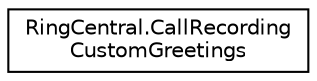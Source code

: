 digraph "Graphical Class Hierarchy"
{
 // LATEX_PDF_SIZE
  edge [fontname="Helvetica",fontsize="10",labelfontname="Helvetica",labelfontsize="10"];
  node [fontname="Helvetica",fontsize="10",shape=record];
  rankdir="LR";
  Node0 [label="RingCentral.CallRecording\lCustomGreetings",height=0.2,width=0.4,color="black", fillcolor="white", style="filled",URL="$classRingCentral_1_1CallRecordingCustomGreetings.html",tooltip="Returns data on call recording custom greetings."];
}
